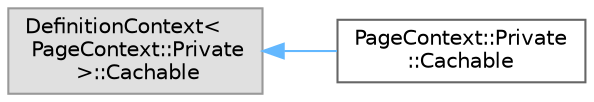 digraph "Graphical Class Hierarchy"
{
 // INTERACTIVE_SVG=YES
 // LATEX_PDF_SIZE
  bgcolor="transparent";
  edge [fontname=Helvetica,fontsize=10,labelfontname=Helvetica,labelfontsize=10];
  node [fontname=Helvetica,fontsize=10,shape=box,height=0.2,width=0.4];
  rankdir="LR";
  Node0 [id="Node000000",label="DefinitionContext\<\l PageContext::Private\l \>::Cachable",height=0.2,width=0.4,color="grey60", fillcolor="#E0E0E0", style="filled",tooltip=" "];
  Node0 -> Node1 [id="edge81_Node000000_Node000001",dir="back",color="steelblue1",style="solid",tooltip=" "];
  Node1 [id="Node000001",label="PageContext::Private\l::Cachable",height=0.2,width=0.4,color="grey40", fillcolor="white", style="filled",URL="$db/de3/struct_page_context_1_1_private_1_1_cachable.html",tooltip=" "];
}
